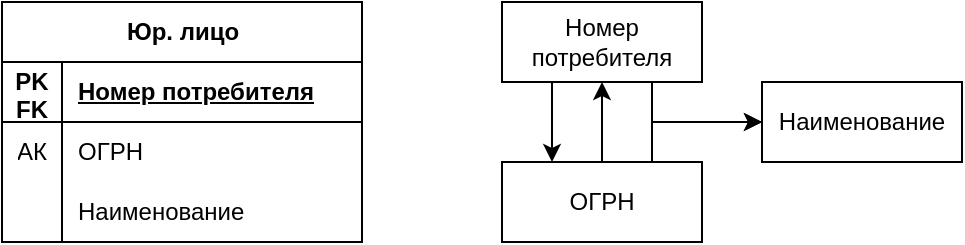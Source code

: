 <mxfile version="23.1.5" type="device">
  <diagram name="Страница — 1" id="3XUkdlGBfa2dTvdSacKE">
    <mxGraphModel dx="-35" dy="1236" grid="1" gridSize="10" guides="1" tooltips="1" connect="1" arrows="1" fold="1" page="1" pageScale="1" pageWidth="827" pageHeight="1169" math="0" shadow="0">
      <root>
        <mxCell id="0" />
        <mxCell id="1" parent="0" />
        <mxCell id="MQZtrUQ6gIj5jwdiXAZS-1" value="Юр. лицо" style="shape=table;startSize=30;container=1;collapsible=1;childLayout=tableLayout;fixedRows=1;rowLines=0;fontStyle=1;align=center;resizeLast=1;html=1;" vertex="1" parent="1">
          <mxGeometry x="930" y="470" width="180" height="120" as="geometry" />
        </mxCell>
        <mxCell id="MQZtrUQ6gIj5jwdiXAZS-2" value="" style="shape=tableRow;horizontal=0;startSize=0;swimlaneHead=0;swimlaneBody=0;fillColor=none;collapsible=0;dropTarget=0;points=[[0,0.5],[1,0.5]];portConstraint=eastwest;top=0;left=0;right=0;bottom=1;" vertex="1" parent="MQZtrUQ6gIj5jwdiXAZS-1">
          <mxGeometry y="30" width="180" height="30" as="geometry" />
        </mxCell>
        <mxCell id="MQZtrUQ6gIj5jwdiXAZS-3" value="PK FK" style="shape=partialRectangle;connectable=0;fillColor=none;top=0;left=0;bottom=0;right=0;fontStyle=1;overflow=hidden;whiteSpace=wrap;html=1;" vertex="1" parent="MQZtrUQ6gIj5jwdiXAZS-2">
          <mxGeometry width="30" height="30" as="geometry">
            <mxRectangle width="30" height="30" as="alternateBounds" />
          </mxGeometry>
        </mxCell>
        <mxCell id="MQZtrUQ6gIj5jwdiXAZS-4" value="Номер потребителя" style="shape=partialRectangle;connectable=0;fillColor=none;top=0;left=0;bottom=0;right=0;align=left;spacingLeft=6;fontStyle=5;overflow=hidden;whiteSpace=wrap;html=1;" vertex="1" parent="MQZtrUQ6gIj5jwdiXAZS-2">
          <mxGeometry x="30" width="150" height="30" as="geometry">
            <mxRectangle width="150" height="30" as="alternateBounds" />
          </mxGeometry>
        </mxCell>
        <mxCell id="MQZtrUQ6gIj5jwdiXAZS-5" value="" style="shape=tableRow;horizontal=0;startSize=0;swimlaneHead=0;swimlaneBody=0;fillColor=none;collapsible=0;dropTarget=0;points=[[0,0.5],[1,0.5]];portConstraint=eastwest;top=0;left=0;right=0;bottom=0;" vertex="1" parent="MQZtrUQ6gIj5jwdiXAZS-1">
          <mxGeometry y="60" width="180" height="30" as="geometry" />
        </mxCell>
        <mxCell id="MQZtrUQ6gIj5jwdiXAZS-6" value="АК" style="shape=partialRectangle;connectable=0;fillColor=none;top=0;left=0;bottom=0;right=0;editable=1;overflow=hidden;whiteSpace=wrap;html=1;" vertex="1" parent="MQZtrUQ6gIj5jwdiXAZS-5">
          <mxGeometry width="30" height="30" as="geometry">
            <mxRectangle width="30" height="30" as="alternateBounds" />
          </mxGeometry>
        </mxCell>
        <mxCell id="MQZtrUQ6gIj5jwdiXAZS-7" value="ОГРН" style="shape=partialRectangle;connectable=0;fillColor=none;top=0;left=0;bottom=0;right=0;align=left;spacingLeft=6;overflow=hidden;whiteSpace=wrap;html=1;" vertex="1" parent="MQZtrUQ6gIj5jwdiXAZS-5">
          <mxGeometry x="30" width="150" height="30" as="geometry">
            <mxRectangle width="150" height="30" as="alternateBounds" />
          </mxGeometry>
        </mxCell>
        <mxCell id="MQZtrUQ6gIj5jwdiXAZS-8" value="" style="shape=tableRow;horizontal=0;startSize=0;swimlaneHead=0;swimlaneBody=0;fillColor=none;collapsible=0;dropTarget=0;points=[[0,0.5],[1,0.5]];portConstraint=eastwest;top=0;left=0;right=0;bottom=0;" vertex="1" parent="MQZtrUQ6gIj5jwdiXAZS-1">
          <mxGeometry y="90" width="180" height="30" as="geometry" />
        </mxCell>
        <mxCell id="MQZtrUQ6gIj5jwdiXAZS-9" value="" style="shape=partialRectangle;connectable=0;fillColor=none;top=0;left=0;bottom=0;right=0;editable=1;overflow=hidden;whiteSpace=wrap;html=1;" vertex="1" parent="MQZtrUQ6gIj5jwdiXAZS-8">
          <mxGeometry width="30" height="30" as="geometry">
            <mxRectangle width="30" height="30" as="alternateBounds" />
          </mxGeometry>
        </mxCell>
        <mxCell id="MQZtrUQ6gIj5jwdiXAZS-10" value="Наименование" style="shape=partialRectangle;connectable=0;fillColor=none;top=0;left=0;bottom=0;right=0;align=left;spacingLeft=6;overflow=hidden;whiteSpace=wrap;html=1;" vertex="1" parent="MQZtrUQ6gIj5jwdiXAZS-8">
          <mxGeometry x="30" width="150" height="30" as="geometry">
            <mxRectangle width="150" height="30" as="alternateBounds" />
          </mxGeometry>
        </mxCell>
        <mxCell id="MQZtrUQ6gIj5jwdiXAZS-17" style="edgeStyle=orthogonalEdgeStyle;rounded=0;orthogonalLoop=1;jettySize=auto;html=1;exitX=0.75;exitY=0;exitDx=0;exitDy=0;" edge="1" parent="1" source="MQZtrUQ6gIj5jwdiXAZS-11">
          <mxGeometry relative="1" as="geometry">
            <mxPoint x="1310" y="530" as="targetPoint" />
            <Array as="points">
              <mxPoint x="1255" y="530" />
            </Array>
          </mxGeometry>
        </mxCell>
        <mxCell id="MQZtrUQ6gIj5jwdiXAZS-18" style="edgeStyle=orthogonalEdgeStyle;rounded=0;orthogonalLoop=1;jettySize=auto;html=1;entryX=0.5;entryY=1;entryDx=0;entryDy=0;" edge="1" parent="1" source="MQZtrUQ6gIj5jwdiXAZS-11" target="MQZtrUQ6gIj5jwdiXAZS-12">
          <mxGeometry relative="1" as="geometry" />
        </mxCell>
        <mxCell id="MQZtrUQ6gIj5jwdiXAZS-11" value="ОГРН" style="whiteSpace=wrap;html=1;align=center;" vertex="1" parent="1">
          <mxGeometry x="1180" y="550" width="100" height="40" as="geometry" />
        </mxCell>
        <mxCell id="MQZtrUQ6gIj5jwdiXAZS-14" style="edgeStyle=orthogonalEdgeStyle;rounded=0;orthogonalLoop=1;jettySize=auto;html=1;exitX=0.25;exitY=1;exitDx=0;exitDy=0;entryX=0.25;entryY=0;entryDx=0;entryDy=0;" edge="1" parent="1" source="MQZtrUQ6gIj5jwdiXAZS-12" target="MQZtrUQ6gIj5jwdiXAZS-11">
          <mxGeometry relative="1" as="geometry" />
        </mxCell>
        <mxCell id="MQZtrUQ6gIj5jwdiXAZS-16" style="edgeStyle=orthogonalEdgeStyle;rounded=0;orthogonalLoop=1;jettySize=auto;html=1;exitX=0.75;exitY=1;exitDx=0;exitDy=0;entryX=0;entryY=0.5;entryDx=0;entryDy=0;" edge="1" parent="1" source="MQZtrUQ6gIj5jwdiXAZS-12" target="MQZtrUQ6gIj5jwdiXAZS-13">
          <mxGeometry relative="1" as="geometry" />
        </mxCell>
        <mxCell id="MQZtrUQ6gIj5jwdiXAZS-12" value="Номер потребителя" style="whiteSpace=wrap;html=1;align=center;" vertex="1" parent="1">
          <mxGeometry x="1180" y="470" width="100" height="40" as="geometry" />
        </mxCell>
        <mxCell id="MQZtrUQ6gIj5jwdiXAZS-13" value="Наименование" style="whiteSpace=wrap;html=1;align=center;" vertex="1" parent="1">
          <mxGeometry x="1310" y="510" width="100" height="40" as="geometry" />
        </mxCell>
      </root>
    </mxGraphModel>
  </diagram>
</mxfile>
